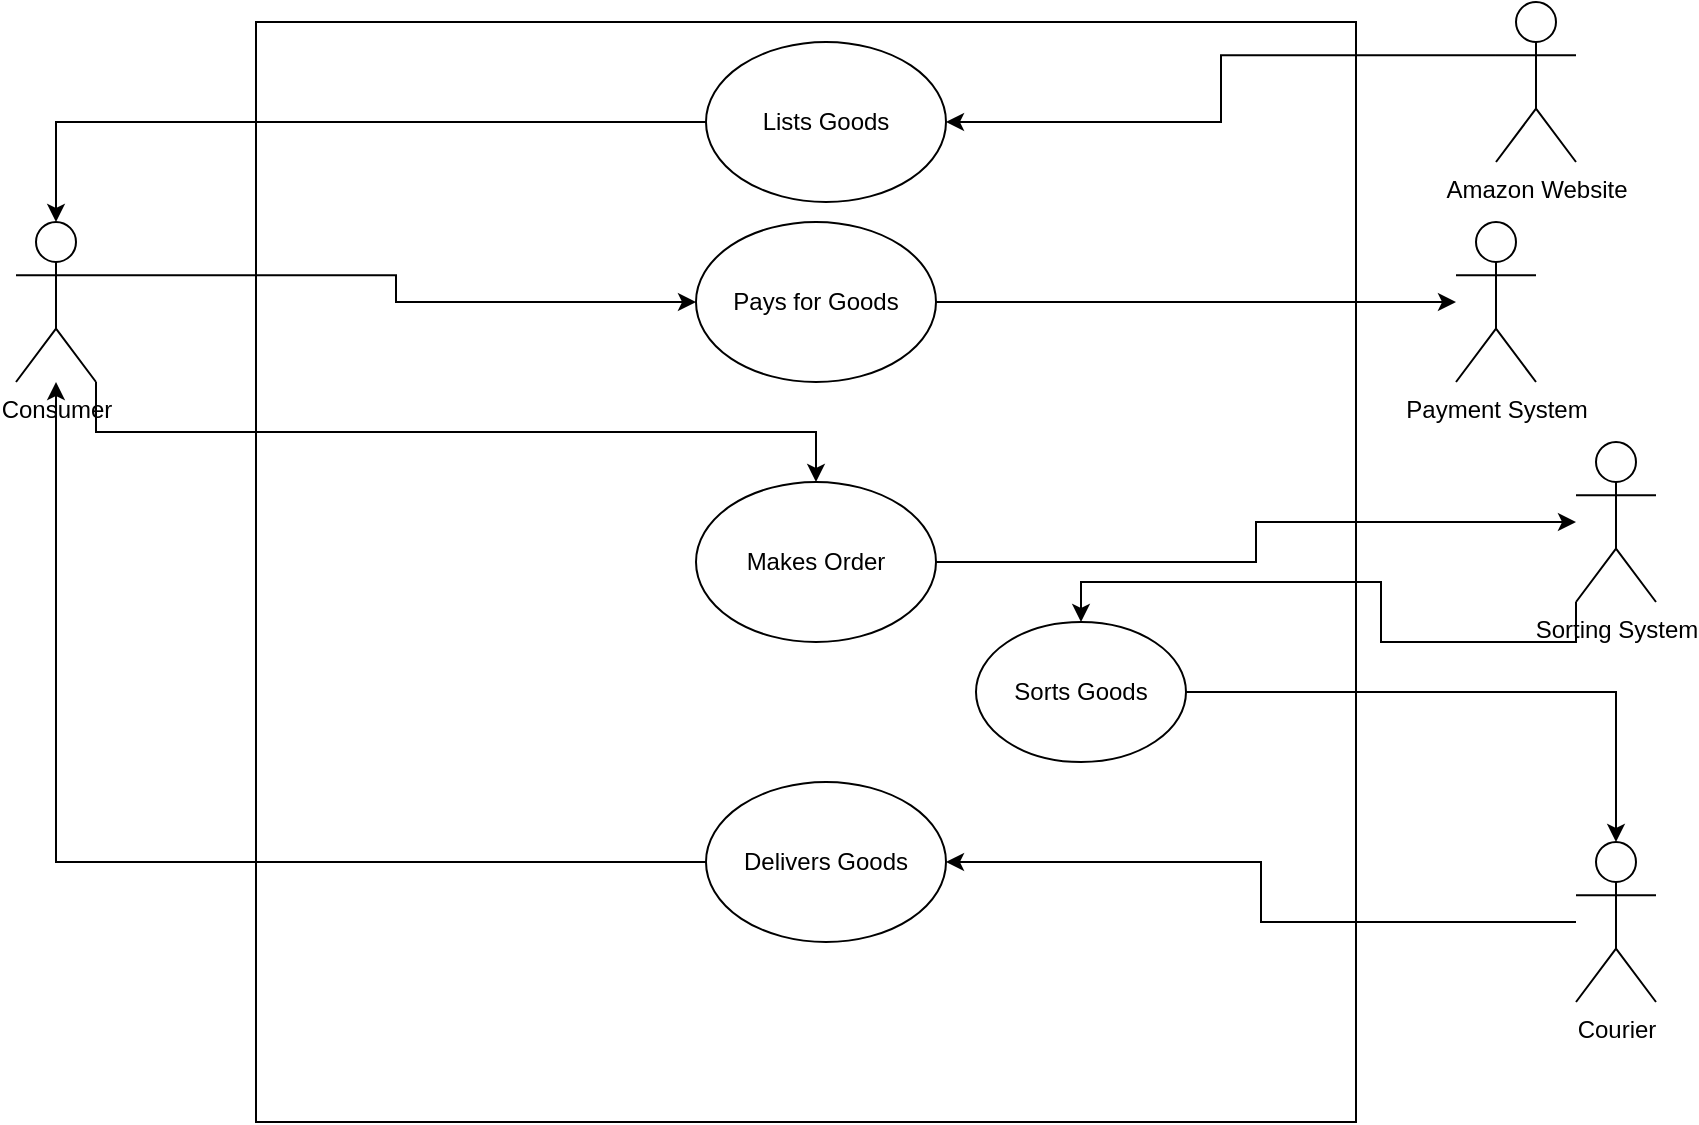 <mxfile>
    <diagram id="WYMxiPcn4xNdJunLfXMA" name="Page-1">
        <mxGraphModel dx="844" dy="670" grid="1" gridSize="10" guides="1" tooltips="1" connect="1" arrows="1" fold="1" page="1" pageScale="1" pageWidth="850" pageHeight="1100" math="0" shadow="0">
            <root>
                <mxCell id="0"/>
                <mxCell id="1" parent="0"/>
                <mxCell id="o6OQJWDgkz0aS0aeavU3-2" value="" style="whiteSpace=wrap;html=1;aspect=fixed;align=right;" parent="1" vertex="1">
                    <mxGeometry x="130" y="90" width="550" height="550" as="geometry"/>
                </mxCell>
                <mxCell id="o6OQJWDgkz0aS0aeavU3-3" style="edgeStyle=orthogonalEdgeStyle;rounded=0;orthogonalLoop=1;jettySize=auto;html=1;exitX=0;exitY=0.333;exitDx=0;exitDy=0;exitPerimeter=0;entryX=1;entryY=0.5;entryDx=0;entryDy=0;" parent="1" source="17TO2Ito0jYSVOvdsQGa-1" target="o6OQJWDgkz0aS0aeavU3-1" edge="1">
                    <mxGeometry relative="1" as="geometry"/>
                </mxCell>
                <mxCell id="17TO2Ito0jYSVOvdsQGa-1" value="Amazon Website&lt;br&gt;" style="shape=umlActor;verticalLabelPosition=bottom;verticalAlign=top;html=1;outlineConnect=0;align=center;" parent="1" vertex="1">
                    <mxGeometry x="750" y="80" width="40" height="80" as="geometry"/>
                </mxCell>
                <mxCell id="o6OQJWDgkz0aS0aeavU3-10" style="edgeStyle=orthogonalEdgeStyle;rounded=0;orthogonalLoop=1;jettySize=auto;html=1;exitX=0;exitY=0.5;exitDx=0;exitDy=0;" parent="1" source="o6OQJWDgkz0aS0aeavU3-1" target="o6OQJWDgkz0aS0aeavU3-6" edge="1">
                    <mxGeometry relative="1" as="geometry"/>
                </mxCell>
                <mxCell id="o6OQJWDgkz0aS0aeavU3-1" value="Lists Goods" style="ellipse;whiteSpace=wrap;html=1;" parent="1" vertex="1">
                    <mxGeometry x="355" y="100" width="120" height="80" as="geometry"/>
                </mxCell>
                <mxCell id="o6OQJWDgkz0aS0aeavU3-15" style="edgeStyle=orthogonalEdgeStyle;rounded=0;orthogonalLoop=1;jettySize=auto;html=1;exitX=1;exitY=0.5;exitDx=0;exitDy=0;" parent="1" source="o6OQJWDgkz0aS0aeavU3-4" target="o6OQJWDgkz0aS0aeavU3-14" edge="1">
                    <mxGeometry relative="1" as="geometry"/>
                </mxCell>
                <mxCell id="o6OQJWDgkz0aS0aeavU3-4" value="Makes Order" style="ellipse;whiteSpace=wrap;html=1;" parent="1" vertex="1">
                    <mxGeometry x="350" y="320" width="120" height="80" as="geometry"/>
                </mxCell>
                <mxCell id="o6OQJWDgkz0aS0aeavU3-12" style="edgeStyle=orthogonalEdgeStyle;rounded=0;orthogonalLoop=1;jettySize=auto;html=1;exitX=1;exitY=1;exitDx=0;exitDy=0;exitPerimeter=0;" parent="1" source="o6OQJWDgkz0aS0aeavU3-6" target="o6OQJWDgkz0aS0aeavU3-4" edge="1">
                    <mxGeometry relative="1" as="geometry"/>
                </mxCell>
                <mxCell id="o6OQJWDgkz0aS0aeavU3-29" style="edgeStyle=orthogonalEdgeStyle;rounded=0;orthogonalLoop=1;jettySize=auto;html=1;exitX=1;exitY=0.333;exitDx=0;exitDy=0;exitPerimeter=0;" parent="1" source="o6OQJWDgkz0aS0aeavU3-6" target="o6OQJWDgkz0aS0aeavU3-26" edge="1">
                    <mxGeometry relative="1" as="geometry"/>
                </mxCell>
                <mxCell id="o6OQJWDgkz0aS0aeavU3-6" value="Consumer" style="shape=umlActor;verticalLabelPosition=bottom;verticalAlign=top;html=1;outlineConnect=0;" parent="1" vertex="1">
                    <mxGeometry x="10" y="190" width="40" height="80" as="geometry"/>
                </mxCell>
                <mxCell id="o6OQJWDgkz0aS0aeavU3-21" style="edgeStyle=orthogonalEdgeStyle;rounded=0;orthogonalLoop=1;jettySize=auto;html=1;exitX=0;exitY=1;exitDx=0;exitDy=0;exitPerimeter=0;" parent="1" source="o6OQJWDgkz0aS0aeavU3-14" target="o6OQJWDgkz0aS0aeavU3-18" edge="1">
                    <mxGeometry relative="1" as="geometry"/>
                </mxCell>
                <mxCell id="o6OQJWDgkz0aS0aeavU3-14" value="Sorting System&lt;br&gt;" style="shape=umlActor;verticalLabelPosition=bottom;verticalAlign=top;html=1;outlineConnect=0;" parent="1" vertex="1">
                    <mxGeometry x="790" y="300" width="40" height="80" as="geometry"/>
                </mxCell>
                <mxCell id="o6OQJWDgkz0aS0aeavU3-23" style="edgeStyle=orthogonalEdgeStyle;rounded=0;orthogonalLoop=1;jettySize=auto;html=1;entryX=1;entryY=0.5;entryDx=0;entryDy=0;" parent="1" source="o6OQJWDgkz0aS0aeavU3-16" target="o6OQJWDgkz0aS0aeavU3-22" edge="1">
                    <mxGeometry relative="1" as="geometry"/>
                </mxCell>
                <mxCell id="o6OQJWDgkz0aS0aeavU3-16" value="Courier" style="shape=umlActor;verticalLabelPosition=bottom;verticalAlign=top;html=1;outlineConnect=0;" parent="1" vertex="1">
                    <mxGeometry x="790" y="500" width="40" height="80" as="geometry"/>
                </mxCell>
                <mxCell id="o6OQJWDgkz0aS0aeavU3-32" style="edgeStyle=orthogonalEdgeStyle;rounded=0;orthogonalLoop=1;jettySize=auto;html=1;" parent="1" source="o6OQJWDgkz0aS0aeavU3-18" target="o6OQJWDgkz0aS0aeavU3-16" edge="1">
                    <mxGeometry relative="1" as="geometry"/>
                </mxCell>
                <mxCell id="o6OQJWDgkz0aS0aeavU3-18" value="Sorts Goods" style="ellipse;whiteSpace=wrap;html=1;" parent="1" vertex="1">
                    <mxGeometry x="490" y="390" width="105" height="70" as="geometry"/>
                </mxCell>
                <mxCell id="o6OQJWDgkz0aS0aeavU3-24" style="edgeStyle=orthogonalEdgeStyle;rounded=0;orthogonalLoop=1;jettySize=auto;html=1;" parent="1" source="o6OQJWDgkz0aS0aeavU3-22" target="o6OQJWDgkz0aS0aeavU3-6" edge="1">
                    <mxGeometry relative="1" as="geometry"/>
                </mxCell>
                <mxCell id="o6OQJWDgkz0aS0aeavU3-22" value="Delivers Goods" style="ellipse;whiteSpace=wrap;html=1;" parent="1" vertex="1">
                    <mxGeometry x="355" y="470" width="120" height="80" as="geometry"/>
                </mxCell>
                <mxCell id="o6OQJWDgkz0aS0aeavU3-30" style="edgeStyle=orthogonalEdgeStyle;rounded=0;orthogonalLoop=1;jettySize=auto;html=1;" parent="1" source="o6OQJWDgkz0aS0aeavU3-26" target="o6OQJWDgkz0aS0aeavU3-27" edge="1">
                    <mxGeometry relative="1" as="geometry"/>
                </mxCell>
                <mxCell id="o6OQJWDgkz0aS0aeavU3-26" value="Pays for Goods" style="ellipse;whiteSpace=wrap;html=1;" parent="1" vertex="1">
                    <mxGeometry x="350" y="190" width="120" height="80" as="geometry"/>
                </mxCell>
                <mxCell id="o6OQJWDgkz0aS0aeavU3-27" value="Payment System" style="shape=umlActor;verticalLabelPosition=bottom;verticalAlign=top;html=1;outlineConnect=0;" parent="1" vertex="1">
                    <mxGeometry x="730" y="190" width="40" height="80" as="geometry"/>
                </mxCell>
            </root>
        </mxGraphModel>
    </diagram>
</mxfile>